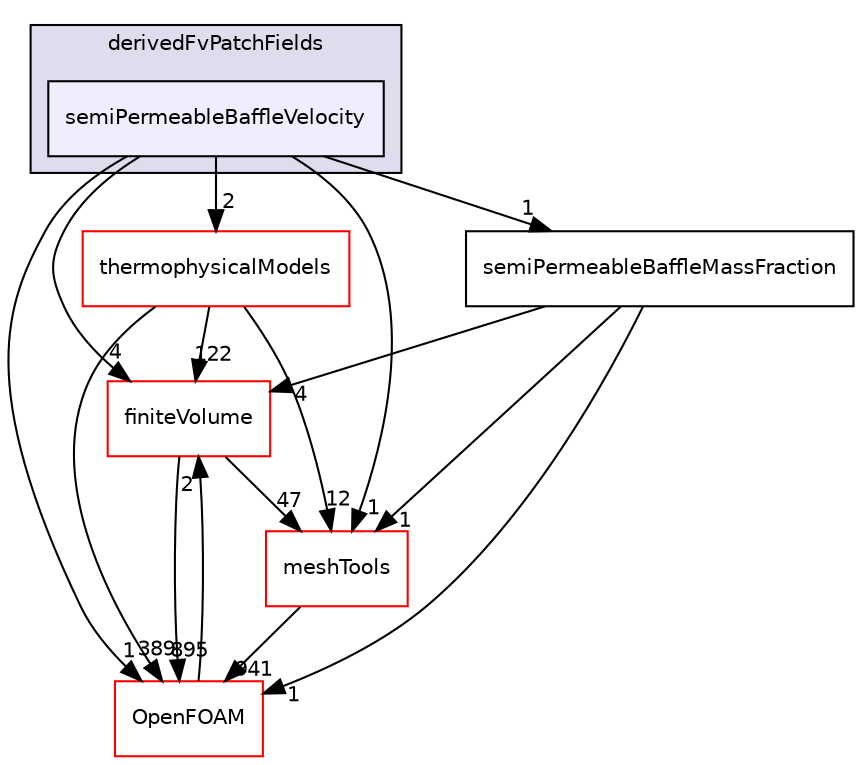 digraph "src/semiPermeableBaffle/derivedFvPatchFields/semiPermeableBaffleVelocity" {
  bgcolor=transparent;
  compound=true
  node [ fontsize="10", fontname="Helvetica"];
  edge [ labelfontsize="10", labelfontname="Helvetica"];
  subgraph clusterdir_fe7fddcee1e475f41835178dee7a4441 {
    graph [ bgcolor="#ddddee", pencolor="black", label="derivedFvPatchFields" fontname="Helvetica", fontsize="10", URL="dir_fe7fddcee1e475f41835178dee7a4441.html"]
  dir_09b5847833bf4aac071111ac7a037f13 [shape=box, label="semiPermeableBaffleVelocity", style="filled", fillcolor="#eeeeff", pencolor="black", URL="dir_09b5847833bf4aac071111ac7a037f13.html"];
  }
  dir_9bd15774b555cf7259a6fa18f99fe99b [shape=box label="finiteVolume" color="red" URL="dir_9bd15774b555cf7259a6fa18f99fe99b.html"];
  dir_ae30ad0bef50cf391b24c614251bb9fd [shape=box label="meshTools" color="red" URL="dir_ae30ad0bef50cf391b24c614251bb9fd.html"];
  dir_2778d089ec5c4f66810b11f753867003 [shape=box label="thermophysicalModels" color="red" URL="dir_2778d089ec5c4f66810b11f753867003.html"];
  dir_4313a3ee3b1c778f1018ba84393c9996 [shape=box label="semiPermeableBaffleMassFraction" URL="dir_4313a3ee3b1c778f1018ba84393c9996.html"];
  dir_c5473ff19b20e6ec4dfe5c310b3778a8 [shape=box label="OpenFOAM" color="red" URL="dir_c5473ff19b20e6ec4dfe5c310b3778a8.html"];
  dir_9bd15774b555cf7259a6fa18f99fe99b->dir_ae30ad0bef50cf391b24c614251bb9fd [headlabel="47", labeldistance=1.5 headhref="dir_000814_001949.html"];
  dir_9bd15774b555cf7259a6fa18f99fe99b->dir_c5473ff19b20e6ec4dfe5c310b3778a8 [headlabel="895", labeldistance=1.5 headhref="dir_000814_002151.html"];
  dir_ae30ad0bef50cf391b24c614251bb9fd->dir_c5473ff19b20e6ec4dfe5c310b3778a8 [headlabel="941", labeldistance=1.5 headhref="dir_001949_002151.html"];
  dir_09b5847833bf4aac071111ac7a037f13->dir_9bd15774b555cf7259a6fa18f99fe99b [headlabel="4", labeldistance=1.5 headhref="dir_003603_000814.html"];
  dir_09b5847833bf4aac071111ac7a037f13->dir_ae30ad0bef50cf391b24c614251bb9fd [headlabel="1", labeldistance=1.5 headhref="dir_003603_001949.html"];
  dir_09b5847833bf4aac071111ac7a037f13->dir_2778d089ec5c4f66810b11f753867003 [headlabel="2", labeldistance=1.5 headhref="dir_003603_001225.html"];
  dir_09b5847833bf4aac071111ac7a037f13->dir_4313a3ee3b1c778f1018ba84393c9996 [headlabel="1", labeldistance=1.5 headhref="dir_003603_003602.html"];
  dir_09b5847833bf4aac071111ac7a037f13->dir_c5473ff19b20e6ec4dfe5c310b3778a8 [headlabel="1", labeldistance=1.5 headhref="dir_003603_002151.html"];
  dir_2778d089ec5c4f66810b11f753867003->dir_9bd15774b555cf7259a6fa18f99fe99b [headlabel="122", labeldistance=1.5 headhref="dir_001225_000814.html"];
  dir_2778d089ec5c4f66810b11f753867003->dir_ae30ad0bef50cf391b24c614251bb9fd [headlabel="12", labeldistance=1.5 headhref="dir_001225_001949.html"];
  dir_2778d089ec5c4f66810b11f753867003->dir_c5473ff19b20e6ec4dfe5c310b3778a8 [headlabel="389", labeldistance=1.5 headhref="dir_001225_002151.html"];
  dir_4313a3ee3b1c778f1018ba84393c9996->dir_9bd15774b555cf7259a6fa18f99fe99b [headlabel="4", labeldistance=1.5 headhref="dir_003602_000814.html"];
  dir_4313a3ee3b1c778f1018ba84393c9996->dir_ae30ad0bef50cf391b24c614251bb9fd [headlabel="1", labeldistance=1.5 headhref="dir_003602_001949.html"];
  dir_4313a3ee3b1c778f1018ba84393c9996->dir_c5473ff19b20e6ec4dfe5c310b3778a8 [headlabel="1", labeldistance=1.5 headhref="dir_003602_002151.html"];
  dir_c5473ff19b20e6ec4dfe5c310b3778a8->dir_9bd15774b555cf7259a6fa18f99fe99b [headlabel="2", labeldistance=1.5 headhref="dir_002151_000814.html"];
}
